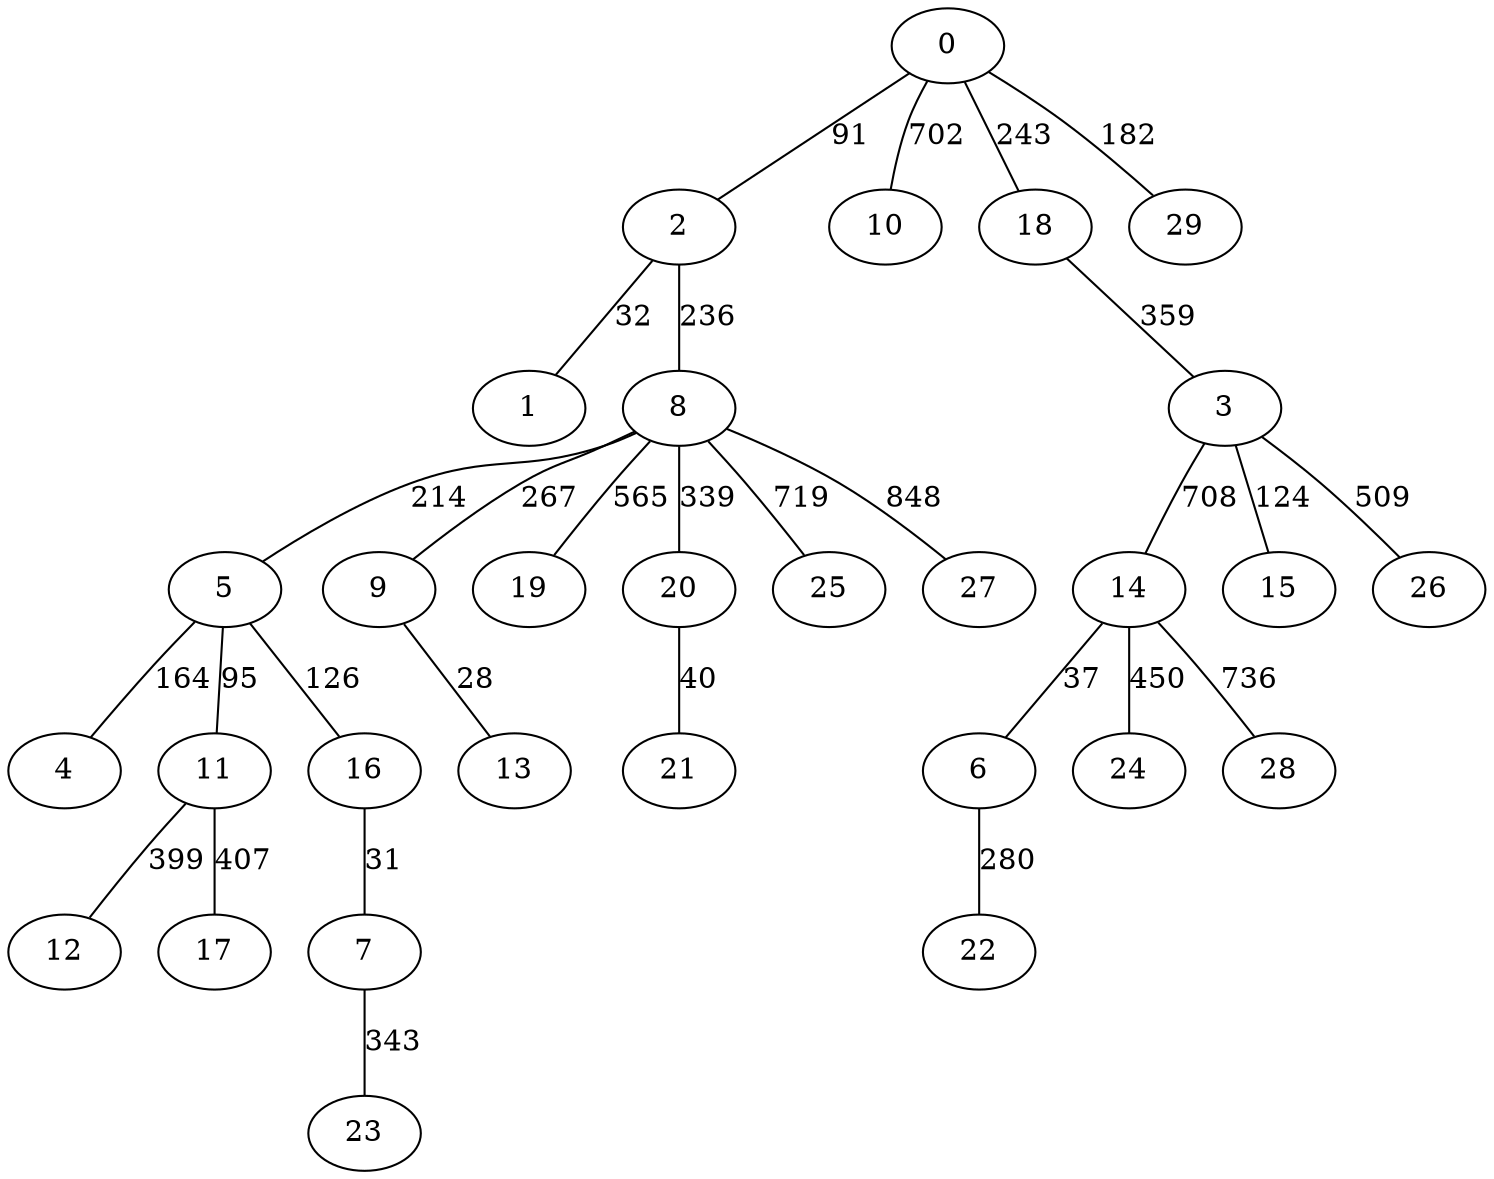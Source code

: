 strict graph G {
0;
1;
2;
3;
4;
5;
6;
7;
8;
9;
10;
11;
12;
13;
14;
15;
16;
17;
18;
19;
20;
21;
22;
23;
24;
25;
26;
27;
28;
29;
14 -- 6  [label=37];
18 -- 3  [label=359];
14 -- 24  [label=450];
11 -- 12  [label=399];
2 -- 1  [label=32];
0 -- 18  [label=243];
3 -- 15  [label=124];
2 -- 8  [label=236];
5 -- 11  [label=95];
8 -- 25  [label=719];
5 -- 16  [label=126];
9 -- 13  [label=28];
3 -- 14  [label=708];
0 -- 29  [label=182];
8 -- 27  [label=848];
8 -- 5  [label=214];
3 -- 26  [label=509];
16 -- 7  [label=31];
20 -- 21  [label=40];
11 -- 17  [label=407];
8 -- 9  [label=267];
0 -- 10  [label=702];
8 -- 19  [label=565];
8 -- 20  [label=339];
7 -- 23  [label=343];
6 -- 22  [label=280];
14 -- 28  [label=736];
5 -- 4  [label=164];
0 -- 2  [label=91];
}
